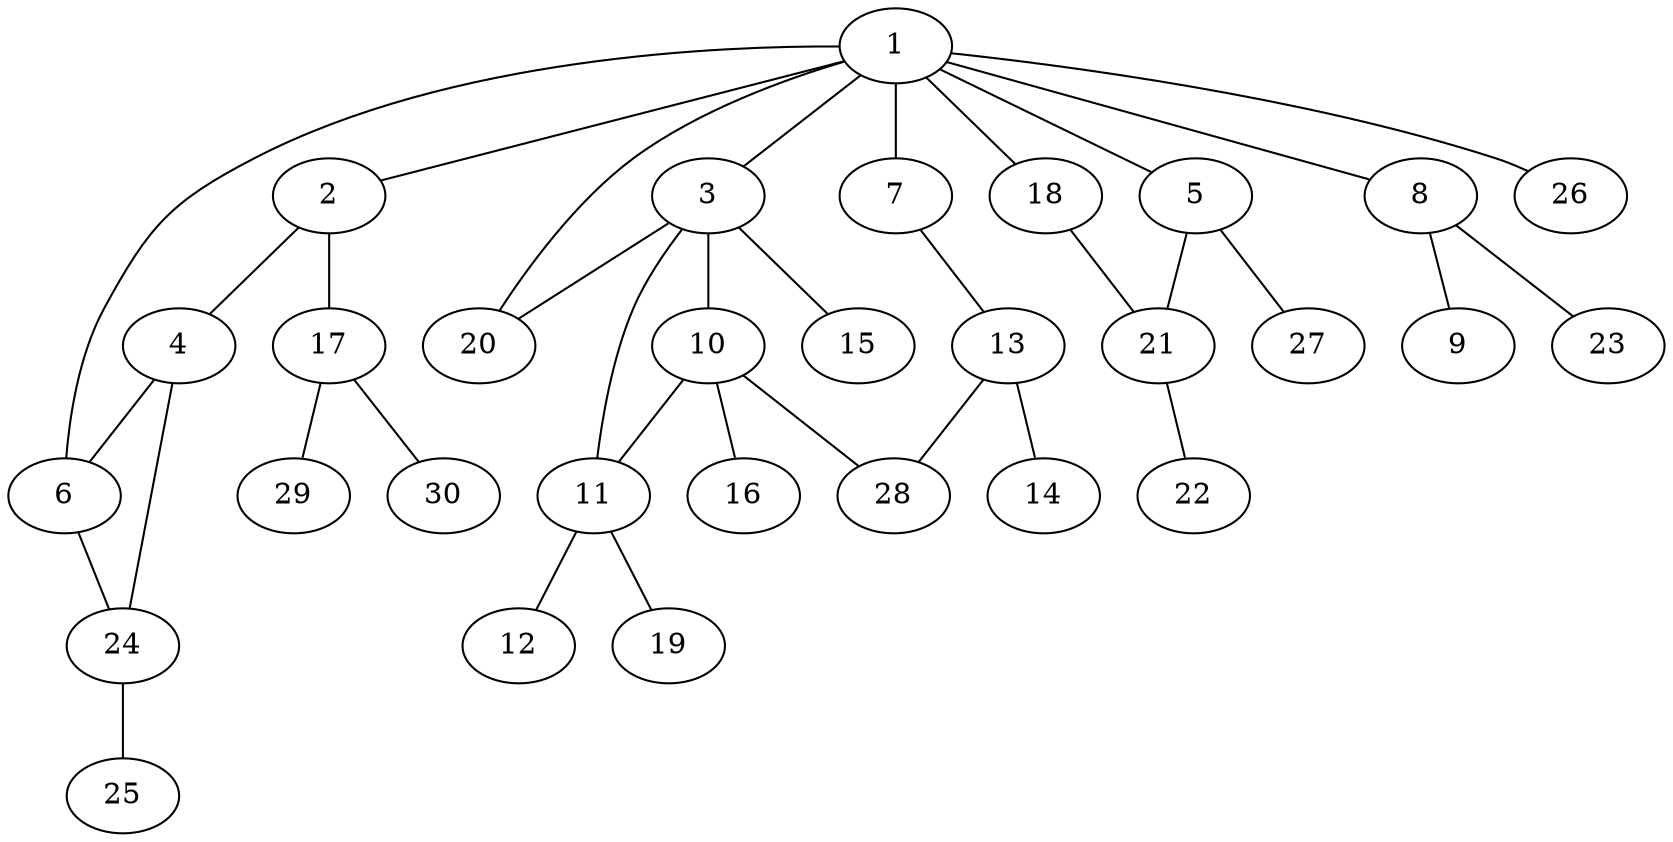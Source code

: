graph graphname {1--2
1--3
1--5
1--6
1--7
1--8
1--18
1--20
1--26
2--4
2--17
3--10
3--11
3--15
3--20
4--6
4--24
5--21
5--27
6--24
7--13
8--9
8--23
10--11
10--16
10--28
11--12
11--19
13--14
13--28
17--29
17--30
18--21
21--22
24--25
}